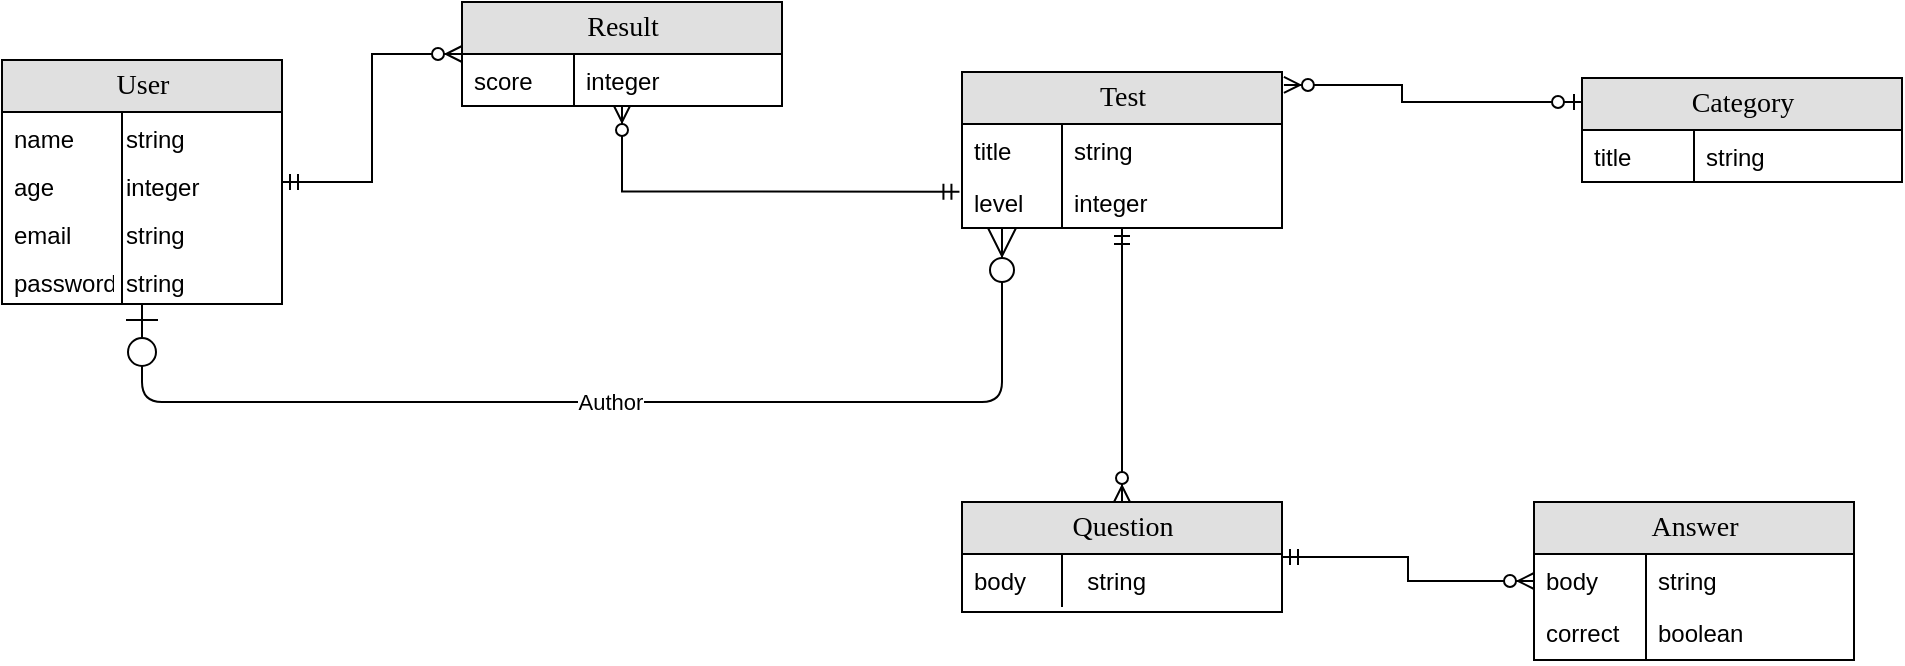 <mxfile version="10.6.5" type="github"><diagram name="Page-1" id="e56a1550-8fbb-45ad-956c-1786394a9013"><mxGraphModel dx="1108" dy="676" grid="1" gridSize="10" guides="1" tooltips="1" connect="1" arrows="1" fold="1" page="1" pageScale="1" pageWidth="1100" pageHeight="850" background="#ffffff" math="0" shadow="0"><root><mxCell id="0"/><mxCell id="1" parent="0"/><mxCell id="2e49270ec7c68f3f-1" value="User" style="swimlane;html=1;fontStyle=0;childLayout=stackLayout;horizontal=1;startSize=26;fillColor=#e0e0e0;horizontalStack=0;resizeParent=1;resizeLast=0;collapsible=1;marginBottom=0;swimlaneFillColor=#ffffff;align=center;rounded=0;shadow=0;comic=0;labelBackgroundColor=none;strokeColor=#000000;strokeWidth=1;fontFamily=Verdana;fontSize=14;fontColor=#000000;" parent="1" vertex="1"><mxGeometry x="50" y="69" width="140" height="122" as="geometry"><mxRectangle x="70" y="140" width="60" height="26" as="alternateBounds"/></mxGeometry></mxCell><mxCell id="2e49270ec7c68f3f-6" value="string" style="shape=partialRectangle;top=0;left=0;right=0;bottom=0;html=1;align=left;verticalAlign=top;fillColor=none;spacingLeft=60;spacingRight=4;whiteSpace=wrap;overflow=hidden;rotatable=0;points=[[0,0.5],[1,0.5]];portConstraint=eastwest;dropTarget=0;" parent="2e49270ec7c68f3f-1" vertex="1"><mxGeometry y="26" width="140" height="24" as="geometry"/></mxCell><mxCell id="2e49270ec7c68f3f-7" value="name" style="shape=partialRectangle;top=0;left=0;bottom=0;html=1;fillColor=none;align=left;verticalAlign=top;spacingLeft=4;spacingRight=4;whiteSpace=wrap;overflow=hidden;rotatable=0;points=[];portConstraint=eastwest;part=1;" parent="2e49270ec7c68f3f-6" vertex="1" connectable="0"><mxGeometry width="60" height="24" as="geometry"/></mxCell><mxCell id="TFo7G4seoOfKjUXpm-Oa-24" value="integer" style="shape=partialRectangle;top=0;left=0;right=0;bottom=0;html=1;align=left;verticalAlign=top;fillColor=none;spacingLeft=60;spacingRight=4;whiteSpace=wrap;overflow=hidden;rotatable=0;points=[[0,0.5],[1,0.5]];portConstraint=eastwest;dropTarget=0;" parent="2e49270ec7c68f3f-1" vertex="1"><mxGeometry y="50" width="140" height="24" as="geometry"/></mxCell><mxCell id="TFo7G4seoOfKjUXpm-Oa-25" value="age" style="shape=partialRectangle;top=0;left=0;bottom=0;html=1;fillColor=none;align=left;verticalAlign=top;spacingLeft=4;spacingRight=4;whiteSpace=wrap;overflow=hidden;rotatable=0;points=[];portConstraint=eastwest;part=1;" parent="TFo7G4seoOfKjUXpm-Oa-24" vertex="1" connectable="0"><mxGeometry width="60" height="24" as="geometry"/></mxCell><mxCell id="TFo7G4seoOfKjUXpm-Oa-26" value="string" style="shape=partialRectangle;top=0;left=0;right=0;bottom=0;html=1;align=left;verticalAlign=top;fillColor=none;spacingLeft=60;spacingRight=4;whiteSpace=wrap;overflow=hidden;rotatable=0;points=[[0,0.5],[1,0.5]];portConstraint=eastwest;dropTarget=0;" parent="2e49270ec7c68f3f-1" vertex="1"><mxGeometry y="74" width="140" height="24" as="geometry"/></mxCell><mxCell id="TFo7G4seoOfKjUXpm-Oa-27" value="email" style="shape=partialRectangle;top=0;left=0;bottom=0;html=1;fillColor=none;align=left;verticalAlign=top;spacingLeft=4;spacingRight=4;whiteSpace=wrap;overflow=hidden;rotatable=0;points=[];portConstraint=eastwest;part=1;" parent="TFo7G4seoOfKjUXpm-Oa-26" vertex="1" connectable="0"><mxGeometry width="60" height="24" as="geometry"/></mxCell><mxCell id="TFo7G4seoOfKjUXpm-Oa-28" value="string" style="shape=partialRectangle;top=0;left=0;right=0;bottom=0;html=1;align=left;verticalAlign=top;fillColor=none;spacingLeft=60;spacingRight=4;whiteSpace=wrap;overflow=hidden;rotatable=0;points=[[0,0.5],[1,0.5]];portConstraint=eastwest;dropTarget=0;" parent="2e49270ec7c68f3f-1" vertex="1"><mxGeometry y="98" width="140" height="24" as="geometry"/></mxCell><mxCell id="TFo7G4seoOfKjUXpm-Oa-29" value="password" style="shape=partialRectangle;top=0;left=0;bottom=0;html=1;fillColor=none;align=left;verticalAlign=top;spacingLeft=4;spacingRight=4;whiteSpace=wrap;overflow=hidden;rotatable=0;points=[];portConstraint=eastwest;part=1;" parent="TFo7G4seoOfKjUXpm-Oa-28" vertex="1" connectable="0"><mxGeometry width="60" height="24" as="geometry"/></mxCell><mxCell id="2e49270ec7c68f3f-8" value="Test" style="swimlane;html=1;fontStyle=0;childLayout=stackLayout;horizontal=1;startSize=26;fillColor=#e0e0e0;horizontalStack=0;resizeParent=1;resizeLast=0;collapsible=1;marginBottom=0;swimlaneFillColor=#ffffff;align=center;rounded=0;shadow=0;comic=0;labelBackgroundColor=none;strokeColor=#000000;strokeWidth=1;fontFamily=Verdana;fontSize=14;fontColor=#000000;swimlaneLine=1;" parent="1" vertex="1"><mxGeometry x="530" y="75" width="160" height="78" as="geometry"/></mxCell><mxCell id="2e49270ec7c68f3f-11" value="&amp;nbsp; &amp;nbsp; &amp;nbsp; string" style="shape=partialRectangle;top=0;left=0;right=0;bottom=0;html=1;align=left;verticalAlign=top;fillColor=none;spacingLeft=34;spacingRight=4;whiteSpace=wrap;overflow=hidden;rotatable=0;points=[[0,0.5],[1,0.5]];portConstraint=eastwest;dropTarget=0;" parent="2e49270ec7c68f3f-8" vertex="1"><mxGeometry y="26" width="160" height="26" as="geometry"/></mxCell><mxCell id="2e49270ec7c68f3f-12" value="title" style="shape=partialRectangle;top=0;left=0;bottom=0;html=1;fillColor=none;align=left;verticalAlign=top;spacingLeft=4;spacingRight=4;whiteSpace=wrap;overflow=hidden;rotatable=0;points=[];portConstraint=eastwest;part=1;" parent="2e49270ec7c68f3f-11" vertex="1" connectable="0"><mxGeometry width="50" height="26" as="geometry"/></mxCell><mxCell id="TFo7G4seoOfKjUXpm-Oa-49" value="&amp;nbsp; &amp;nbsp; &amp;nbsp; integer" style="shape=partialRectangle;top=0;left=0;right=0;bottom=0;html=1;align=left;verticalAlign=top;fillColor=none;spacingLeft=34;spacingRight=4;whiteSpace=wrap;overflow=hidden;rotatable=0;points=[[0,0.5],[1,0.5]];portConstraint=eastwest;dropTarget=0;" parent="2e49270ec7c68f3f-8" vertex="1"><mxGeometry y="52" width="160" height="26" as="geometry"/></mxCell><mxCell id="TFo7G4seoOfKjUXpm-Oa-50" value="level" style="shape=partialRectangle;top=0;left=0;bottom=0;html=1;fillColor=none;align=left;verticalAlign=top;spacingLeft=4;spacingRight=4;whiteSpace=wrap;overflow=hidden;rotatable=0;points=[];portConstraint=eastwest;part=1;" parent="TFo7G4seoOfKjUXpm-Oa-49" vertex="1" connectable="0"><mxGeometry width="50" height="26" as="geometry"/></mxCell><mxCell id="xyqyf5L_ZJOs5dClKxGL-3" style="edgeStyle=orthogonalEdgeStyle;rounded=0;orthogonalLoop=1;jettySize=auto;html=1;startArrow=ERzeroToMany;startFill=1;endArrow=ERmandOne;endFill=0;" edge="1" parent="1" source="2e49270ec7c68f3f-19" target="2e49270ec7c68f3f-8"><mxGeometry relative="1" as="geometry"/></mxCell><mxCell id="2e49270ec7c68f3f-19" value="Question" style="swimlane;html=1;fontStyle=0;childLayout=stackLayout;horizontal=1;startSize=26;fillColor=#e0e0e0;horizontalStack=0;resizeParent=1;resizeLast=0;collapsible=1;marginBottom=0;swimlaneFillColor=#ffffff;align=center;rounded=0;shadow=0;comic=0;labelBackgroundColor=none;strokeColor=#000000;strokeWidth=1;fontFamily=Verdana;fontSize=14;fontColor=#000000;" parent="1" vertex="1"><mxGeometry x="530" y="290" width="160" height="55" as="geometry"/></mxCell><mxCell id="2e49270ec7c68f3f-22" value="&amp;nbsp; &amp;nbsp; &amp;nbsp; &amp;nbsp; string" style="shape=partialRectangle;top=0;left=0;right=0;bottom=0;html=1;align=left;verticalAlign=top;fillColor=none;spacingLeft=34;spacingRight=4;whiteSpace=wrap;overflow=hidden;rotatable=0;points=[[0,0.5],[1,0.5]];portConstraint=eastwest;dropTarget=0;" parent="2e49270ec7c68f3f-19" vertex="1"><mxGeometry y="26" width="160" height="26" as="geometry"/></mxCell><mxCell id="2e49270ec7c68f3f-23" value="body" style="shape=partialRectangle;top=0;left=0;bottom=0;html=1;fillColor=none;align=left;verticalAlign=top;spacingLeft=4;spacingRight=4;whiteSpace=wrap;overflow=hidden;rotatable=0;points=[];portConstraint=eastwest;part=1;" parent="2e49270ec7c68f3f-22" vertex="1" connectable="0"><mxGeometry width="50" height="26" as="geometry"/></mxCell><mxCell id="TFo7G4seoOfKjUXpm-Oa-37" style="edgeStyle=orthogonalEdgeStyle;rounded=0;orthogonalLoop=1;jettySize=auto;html=1;entryX=1.006;entryY=0.083;entryDx=0;entryDy=0;entryPerimeter=0;startArrow=ERzeroToOne;startFill=1;endArrow=ERzeroToMany;endFill=1;" parent="1" source="2e49270ec7c68f3f-41" target="2e49270ec7c68f3f-8" edge="1"><mxGeometry relative="1" as="geometry"><mxPoint x="820" y="150" as="sourcePoint"/><Array as="points"><mxPoint x="750" y="90"/><mxPoint x="750" y="81"/></Array></mxGeometry></mxCell><mxCell id="2e49270ec7c68f3f-41" value="Category" style="swimlane;html=1;fontStyle=0;childLayout=stackLayout;horizontal=1;startSize=26;fillColor=#e0e0e0;horizontalStack=0;resizeParent=1;resizeLast=0;collapsible=1;marginBottom=0;swimlaneFillColor=#ffffff;align=center;rounded=0;shadow=0;comic=0;labelBackgroundColor=none;strokeColor=#000000;strokeWidth=1;fontFamily=Verdana;fontSize=14;fontColor=#000000;" parent="1" vertex="1"><mxGeometry x="840" y="78" width="160" height="52" as="geometry"/></mxCell><mxCell id="2e49270ec7c68f3f-46" value="string" style="shape=partialRectangle;top=0;left=0;right=0;bottom=0;html=1;align=left;verticalAlign=top;fillColor=none;spacingLeft=60;spacingRight=4;whiteSpace=wrap;overflow=hidden;rotatable=0;points=[[0,0.5],[1,0.5]];portConstraint=eastwest;dropTarget=0;" parent="2e49270ec7c68f3f-41" vertex="1"><mxGeometry y="26" width="160" height="26" as="geometry"/></mxCell><mxCell id="2e49270ec7c68f3f-47" value="title" style="shape=partialRectangle;top=0;left=0;bottom=0;html=1;fillColor=none;align=left;verticalAlign=top;spacingLeft=4;spacingRight=4;whiteSpace=wrap;overflow=hidden;rotatable=0;points=[];portConstraint=eastwest;part=1;" parent="2e49270ec7c68f3f-46" vertex="1" connectable="0"><mxGeometry width="56" height="26" as="geometry"/></mxCell><mxCell id="TFo7G4seoOfKjUXpm-Oa-40" style="edgeStyle=orthogonalEdgeStyle;rounded=0;orthogonalLoop=1;jettySize=auto;html=1;startArrow=ERzeroToMany;startFill=1;endArrow=ERmandOne;endFill=0;" parent="1" source="2e49270ec7c68f3f-48" target="2e49270ec7c68f3f-19" edge="1"><mxGeometry relative="1" as="geometry"/></mxCell><mxCell id="2e49270ec7c68f3f-48" value="Answer" style="swimlane;html=1;fontStyle=0;childLayout=stackLayout;horizontal=1;startSize=26;fillColor=#e0e0e0;horizontalStack=0;resizeParent=1;resizeLast=0;collapsible=1;marginBottom=0;swimlaneFillColor=#ffffff;align=center;rounded=0;shadow=0;comic=0;labelBackgroundColor=none;strokeColor=#000000;strokeWidth=1;fontFamily=Verdana;fontSize=14;fontColor=#000000;" parent="1" vertex="1"><mxGeometry x="816" y="290" width="160" height="79" as="geometry"/></mxCell><mxCell id="2e49270ec7c68f3f-53" value="string" style="shape=partialRectangle;top=0;left=0;right=0;bottom=0;html=1;align=left;verticalAlign=top;fillColor=none;spacingLeft=60;spacingRight=4;whiteSpace=wrap;overflow=hidden;rotatable=0;points=[[0,0.5],[1,0.5]];portConstraint=eastwest;dropTarget=0;" parent="2e49270ec7c68f3f-48" vertex="1"><mxGeometry y="26" width="160" height="26" as="geometry"/></mxCell><mxCell id="2e49270ec7c68f3f-54" value="body" style="shape=partialRectangle;top=0;left=0;bottom=0;html=1;fillColor=none;align=left;verticalAlign=top;spacingLeft=4;spacingRight=4;whiteSpace=wrap;overflow=hidden;rotatable=0;points=[];portConstraint=eastwest;part=1;" parent="2e49270ec7c68f3f-53" vertex="1" connectable="0"><mxGeometry width="56" height="26" as="geometry"/></mxCell><mxCell id="TFo7G4seoOfKjUXpm-Oa-52" value="boolean" style="shape=partialRectangle;top=0;left=0;right=0;bottom=0;html=1;align=left;verticalAlign=top;fillColor=none;spacingLeft=60;spacingRight=4;whiteSpace=wrap;overflow=hidden;rotatable=0;points=[[0,0.5],[1,0.5]];portConstraint=eastwest;dropTarget=0;" parent="2e49270ec7c68f3f-48" vertex="1"><mxGeometry y="52" width="160" height="26" as="geometry"/></mxCell><mxCell id="TFo7G4seoOfKjUXpm-Oa-53" value="correct" style="shape=partialRectangle;top=0;left=0;bottom=0;html=1;fillColor=none;align=left;verticalAlign=top;spacingLeft=4;spacingRight=4;whiteSpace=wrap;overflow=hidden;rotatable=0;points=[];portConstraint=eastwest;part=1;" parent="TFo7G4seoOfKjUXpm-Oa-52" vertex="1" connectable="0"><mxGeometry width="56" height="26" as="geometry"/></mxCell><mxCell id="TFo7G4seoOfKjUXpm-Oa-42" style="edgeStyle=orthogonalEdgeStyle;rounded=0;orthogonalLoop=1;jettySize=auto;html=1;startArrow=ERzeroToMany;startFill=1;endArrow=ERmandOne;endFill=0;" parent="1" source="2e49270ec7c68f3f-64" target="2e49270ec7c68f3f-1" edge="1"><mxGeometry relative="1" as="geometry"/></mxCell><mxCell id="xyqyf5L_ZJOs5dClKxGL-2" style="edgeStyle=orthogonalEdgeStyle;rounded=0;orthogonalLoop=1;jettySize=auto;html=1;entryX=-0.008;entryY=0.301;entryDx=0;entryDy=0;entryPerimeter=0;startArrow=ERzeroToMany;startFill=1;endArrow=ERmandOne;endFill=0;" edge="1" parent="1" source="2e49270ec7c68f3f-64" target="TFo7G4seoOfKjUXpm-Oa-49"><mxGeometry relative="1" as="geometry"/></mxCell><mxCell id="2e49270ec7c68f3f-64" value="Result" style="swimlane;html=1;fontStyle=0;childLayout=stackLayout;horizontal=1;startSize=26;fillColor=#e0e0e0;horizontalStack=0;resizeParent=1;resizeLast=0;collapsible=1;marginBottom=0;swimlaneFillColor=#ffffff;align=center;rounded=0;shadow=0;comic=0;labelBackgroundColor=none;strokeColor=#000000;strokeWidth=1;fontFamily=Verdana;fontSize=14;fontColor=#000000;" parent="1" vertex="1"><mxGeometry x="280" y="40" width="160" height="52" as="geometry"/></mxCell><mxCell id="2e49270ec7c68f3f-69" value="integer" style="shape=partialRectangle;top=0;left=0;right=0;bottom=0;html=1;align=left;verticalAlign=top;fillColor=none;spacingLeft=60;spacingRight=4;whiteSpace=wrap;overflow=hidden;rotatable=0;points=[[0,0.5],[1,0.5]];portConstraint=eastwest;dropTarget=0;" parent="2e49270ec7c68f3f-64" vertex="1"><mxGeometry y="26" width="160" height="26" as="geometry"/></mxCell><mxCell id="2e49270ec7c68f3f-70" value="score" style="shape=partialRectangle;top=0;left=0;bottom=0;html=1;fillColor=none;align=left;verticalAlign=top;spacingLeft=4;spacingRight=4;whiteSpace=wrap;overflow=hidden;rotatable=0;points=[];portConstraint=eastwest;part=1;" parent="2e49270ec7c68f3f-69" vertex="1" connectable="0"><mxGeometry width="56" height="26" as="geometry"/></mxCell><mxCell id="xyqyf5L_ZJOs5dClKxGL-10" value="Author" style="endArrow=ERzeroToMany;html=1;endSize=12;startArrow=ERzeroToOne;startSize=14;startFill=1;edgeStyle=orthogonalEdgeStyle;endFill=1;" edge="1" parent="1" source="2e49270ec7c68f3f-1" target="2e49270ec7c68f3f-8"><mxGeometry relative="1" as="geometry"><mxPoint x="250" y="250" as="sourcePoint"/><mxPoint x="410" y="250" as="targetPoint"/><Array as="points"><mxPoint x="120" y="240"/><mxPoint x="550" y="240"/></Array></mxGeometry></mxCell></root></mxGraphModel></diagram></mxfile>